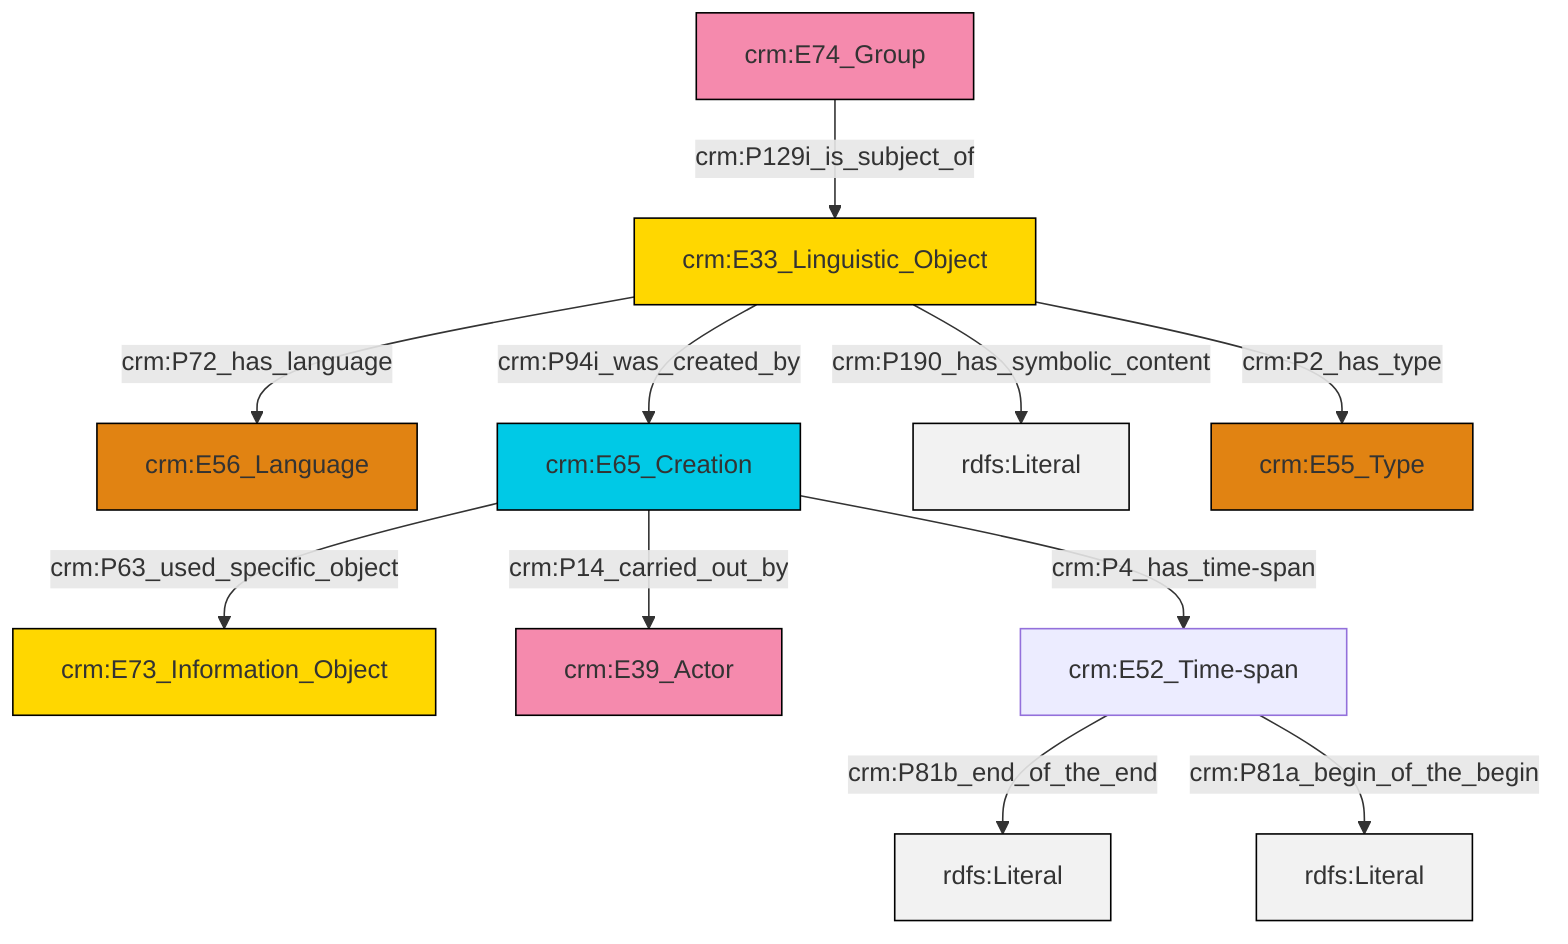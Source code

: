 graph TD
classDef Literal fill:#f2f2f2,stroke:#000000;
classDef CRM_Entity fill:#FFFFFF,stroke:#000000;
classDef Temporal_Entity fill:#00C9E6, stroke:#000000;
classDef Type fill:#E18312, stroke:#000000;
classDef Time-Span fill:#2C9C91, stroke:#000000;
classDef Appellation fill:#FFEB7F, stroke:#000000;
classDef Place fill:#008836, stroke:#000000;
classDef Persistent_Item fill:#B266B2, stroke:#000000;
classDef Conceptual_Object fill:#FFD700, stroke:#000000;
classDef Physical_Thing fill:#D2B48C, stroke:#000000;
classDef Actor fill:#f58aad, stroke:#000000;
classDef PC_Classes fill:#4ce600, stroke:#000000;
classDef Multi fill:#cccccc,stroke:#000000;

2["crm:E74_Group"]:::Actor -->|crm:P129i_is_subject_of| 4["crm:E33_Linguistic_Object"]:::Conceptual_Object
4["crm:E33_Linguistic_Object"]:::Conceptual_Object -->|crm:P94i_was_created_by| 5["crm:E65_Creation"]:::Temporal_Entity
4["crm:E33_Linguistic_Object"]:::Conceptual_Object -->|crm:P72_has_language| 0["crm:E56_Language"]:::Type
5["crm:E65_Creation"]:::Temporal_Entity -->|crm:P63_used_specific_object| 6["crm:E73_Information_Object"]:::Conceptual_Object
5["crm:E65_Creation"]:::Temporal_Entity -->|crm:P14_carried_out_by| 8["crm:E39_Actor"]:::Actor
4["crm:E33_Linguistic_Object"]:::Conceptual_Object -->|crm:P190_has_symbolic_content| 10[rdfs:Literal]:::Literal
12["crm:E52_Time-span"]:::Default -->|crm:P81b_end_of_the_end| 13[rdfs:Literal]:::Literal
12["crm:E52_Time-span"]:::Default -->|crm:P81a_begin_of_the_begin| 15[rdfs:Literal]:::Literal
5["crm:E65_Creation"]:::Temporal_Entity -->|crm:P4_has_time-span| 12["crm:E52_Time-span"]:::Default
4["crm:E33_Linguistic_Object"]:::Conceptual_Object -->|crm:P2_has_type| 16["crm:E55_Type"]:::Type